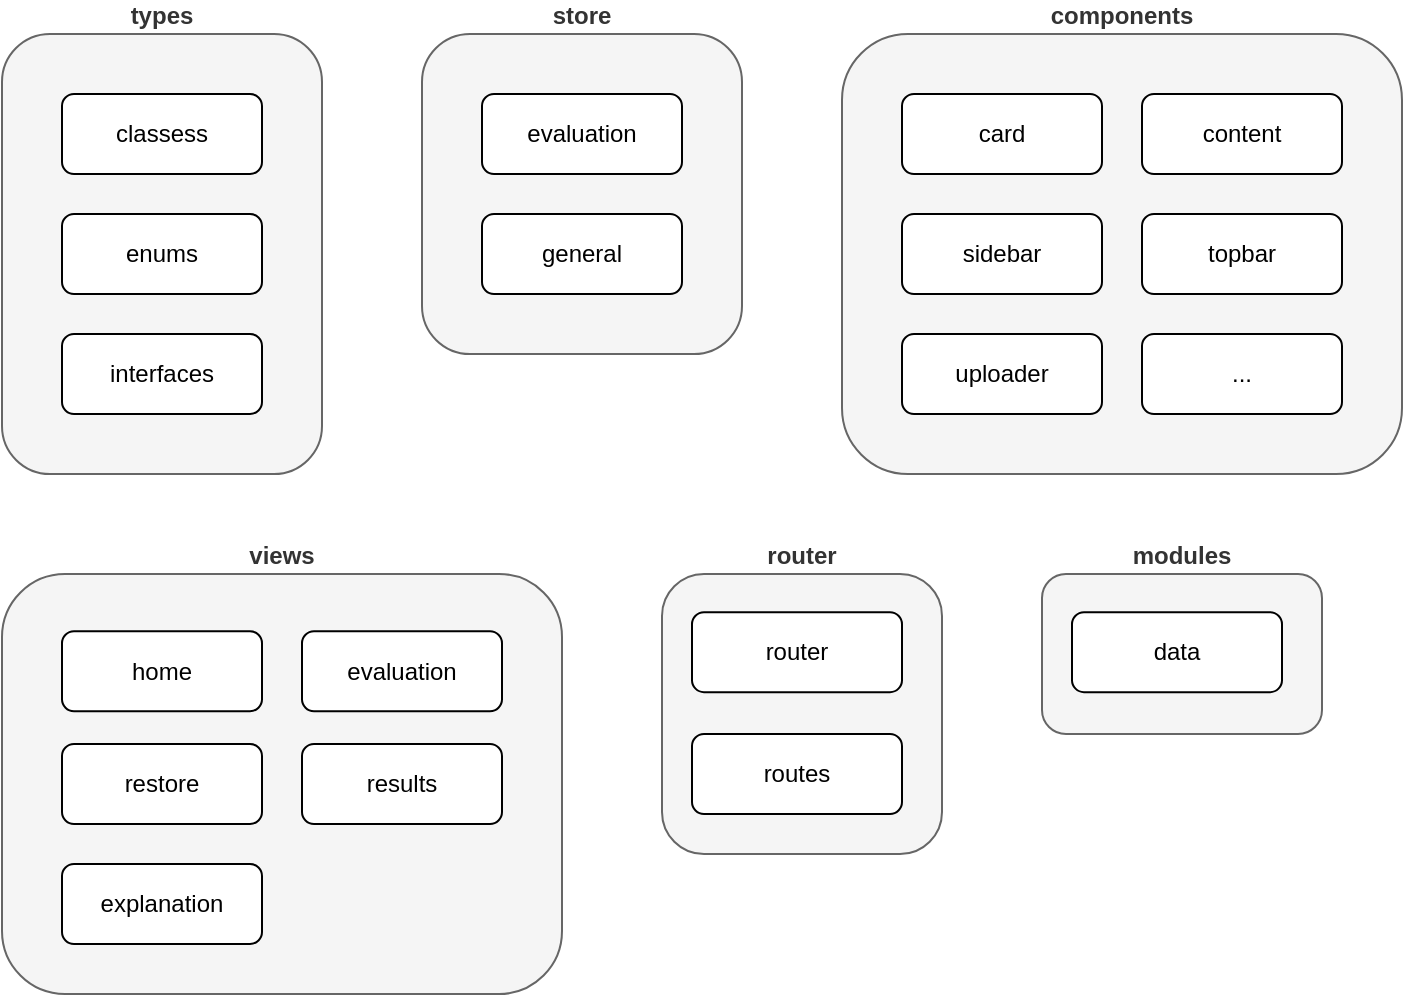<mxfile version="20.8.11" type="device"><diagram id="O2seXME2f9GG3aeytzwu" name="Page-1"><mxGraphModel dx="2261" dy="794" grid="1" gridSize="10" guides="1" tooltips="1" connect="1" arrows="1" fold="1" page="1" pageScale="1" pageWidth="827" pageHeight="1169" math="0" shadow="0"><root><mxCell id="0"/><mxCell id="1" parent="0"/><mxCell id="lmRiAKQ77GSziFqqwnuV-11" value="" style="group" parent="1" vertex="1" connectable="0"><mxGeometry x="50" y="130" width="280" height="220" as="geometry"/></mxCell><mxCell id="lmRiAKQ77GSziFqqwnuV-1" value="store" style="rounded=1;whiteSpace=wrap;html=1;fillColor=#f5f5f5;fontColor=#333333;strokeColor=#666666;labelPosition=center;verticalLabelPosition=top;align=center;verticalAlign=bottom;fontStyle=1" parent="lmRiAKQ77GSziFqqwnuV-11" vertex="1"><mxGeometry x="120" width="160" height="160" as="geometry"/></mxCell><mxCell id="lmRiAKQ77GSziFqqwnuV-4" value="evaluation" style="rounded=1;whiteSpace=wrap;html=1;" parent="lmRiAKQ77GSziFqqwnuV-11" vertex="1"><mxGeometry x="150" y="30" width="100" height="40" as="geometry"/></mxCell><mxCell id="lmRiAKQ77GSziFqqwnuV-7" value="general" style="rounded=1;whiteSpace=wrap;html=1;" parent="lmRiAKQ77GSziFqqwnuV-11" vertex="1"><mxGeometry x="150" y="90" width="100" height="40" as="geometry"/></mxCell><mxCell id="lmRiAKQ77GSziFqqwnuV-12" value="" style="group" parent="1" vertex="1" connectable="0"><mxGeometry x="290" y="400" width="140" height="140" as="geometry"/></mxCell><mxCell id="lmRiAKQ77GSziFqqwnuV-13" value="router" style="rounded=1;whiteSpace=wrap;html=1;fillColor=#f5f5f5;fontColor=#333333;strokeColor=#666666;labelPosition=center;verticalLabelPosition=top;align=center;verticalAlign=bottom;fontStyle=1" parent="lmRiAKQ77GSziFqqwnuV-12" vertex="1"><mxGeometry width="140" height="140" as="geometry"/></mxCell><mxCell id="lmRiAKQ77GSziFqqwnuV-15" value="router" style="rounded=1;whiteSpace=wrap;html=1;" parent="lmRiAKQ77GSziFqqwnuV-12" vertex="1"><mxGeometry x="15" y="19.091" width="105" height="40" as="geometry"/></mxCell><mxCell id="lmRiAKQ77GSziFqqwnuV-17" value="routes" style="rounded=1;whiteSpace=wrap;html=1;" parent="lmRiAKQ77GSziFqqwnuV-12" vertex="1"><mxGeometry x="15" y="80.003" width="105" height="40" as="geometry"/></mxCell><mxCell id="lmRiAKQ77GSziFqqwnuV-19" value="" style="group" parent="1" vertex="1" connectable="0"><mxGeometry x="-40" y="400" width="280" height="210" as="geometry"/></mxCell><mxCell id="lmRiAKQ77GSziFqqwnuV-20" value="views" style="rounded=1;whiteSpace=wrap;html=1;fillColor=#f5f5f5;fontColor=#333333;strokeColor=#666666;labelPosition=center;verticalLabelPosition=top;align=center;verticalAlign=bottom;fontStyle=1" parent="lmRiAKQ77GSziFqqwnuV-19" vertex="1"><mxGeometry width="280" height="210.0" as="geometry"/></mxCell><mxCell id="lmRiAKQ77GSziFqqwnuV-21" value="restore" style="rounded=1;whiteSpace=wrap;html=1;" parent="lmRiAKQ77GSziFqqwnuV-19" vertex="1"><mxGeometry x="30" y="85.0" width="100" height="40" as="geometry"/></mxCell><mxCell id="lmRiAKQ77GSziFqqwnuV-22" value="home" style="rounded=1;whiteSpace=wrap;html=1;" parent="lmRiAKQ77GSziFqqwnuV-19" vertex="1"><mxGeometry x="30" y="28.636" width="100" height="40" as="geometry"/></mxCell><mxCell id="lmRiAKQ77GSziFqqwnuV-23" value="evaluation" style="rounded=1;whiteSpace=wrap;html=1;" parent="lmRiAKQ77GSziFqqwnuV-19" vertex="1"><mxGeometry x="150" y="28.636" width="100" height="40" as="geometry"/></mxCell><mxCell id="lmRiAKQ77GSziFqqwnuV-24" value="results" style="rounded=1;whiteSpace=wrap;html=1;" parent="lmRiAKQ77GSziFqqwnuV-19" vertex="1"><mxGeometry x="150" y="85.0" width="100" height="40" as="geometry"/></mxCell><mxCell id="dNXrPbnzatKDpKMNQcmD-1" value="explanation" style="rounded=1;whiteSpace=wrap;html=1;" parent="lmRiAKQ77GSziFqqwnuV-19" vertex="1"><mxGeometry x="30" y="145.0" width="100" height="40" as="geometry"/></mxCell><mxCell id="tiuprbmeLIal8B_E-QGM-13" value="" style="group" parent="1" vertex="1" connectable="0"><mxGeometry x="380" y="130" width="280" height="220" as="geometry"/></mxCell><mxCell id="tiuprbmeLIal8B_E-QGM-14" value="components" style="rounded=1;whiteSpace=wrap;html=1;fillColor=#f5f5f5;fontColor=#333333;strokeColor=#666666;labelPosition=center;verticalLabelPosition=top;align=center;verticalAlign=bottom;fontStyle=1" parent="tiuprbmeLIal8B_E-QGM-13" vertex="1"><mxGeometry width="280" height="220" as="geometry"/></mxCell><mxCell id="tiuprbmeLIal8B_E-QGM-15" value="sidebar" style="rounded=1;whiteSpace=wrap;html=1;" parent="tiuprbmeLIal8B_E-QGM-13" vertex="1"><mxGeometry x="30" y="90" width="100" height="40" as="geometry"/></mxCell><mxCell id="tiuprbmeLIal8B_E-QGM-16" value="card" style="rounded=1;whiteSpace=wrap;html=1;" parent="tiuprbmeLIal8B_E-QGM-13" vertex="1"><mxGeometry x="30" y="30" width="100" height="40" as="geometry"/></mxCell><mxCell id="tiuprbmeLIal8B_E-QGM-17" value="content" style="rounded=1;whiteSpace=wrap;html=1;" parent="tiuprbmeLIal8B_E-QGM-13" vertex="1"><mxGeometry x="150" y="30" width="100" height="40" as="geometry"/></mxCell><mxCell id="tiuprbmeLIal8B_E-QGM-18" value="topbar" style="rounded=1;whiteSpace=wrap;html=1;" parent="tiuprbmeLIal8B_E-QGM-13" vertex="1"><mxGeometry x="150" y="90" width="100" height="40" as="geometry"/></mxCell><mxCell id="tiuprbmeLIal8B_E-QGM-19" value="uploader" style="rounded=1;whiteSpace=wrap;html=1;" parent="tiuprbmeLIal8B_E-QGM-13" vertex="1"><mxGeometry x="30" y="150" width="100" height="40" as="geometry"/></mxCell><mxCell id="tiuprbmeLIal8B_E-QGM-20" value="..." style="rounded=1;whiteSpace=wrap;html=1;" parent="tiuprbmeLIal8B_E-QGM-13" vertex="1"><mxGeometry x="150" y="150" width="100" height="40" as="geometry"/></mxCell><mxCell id="tiuprbmeLIal8B_E-QGM-21" value="" style="group" parent="1" vertex="1" connectable="0"><mxGeometry x="480" y="400" width="140" height="140" as="geometry"/></mxCell><mxCell id="tiuprbmeLIal8B_E-QGM-22" value="modules" style="rounded=1;whiteSpace=wrap;html=1;fillColor=#f5f5f5;fontColor=#333333;strokeColor=#666666;labelPosition=center;verticalLabelPosition=top;align=center;verticalAlign=bottom;fontStyle=1" parent="tiuprbmeLIal8B_E-QGM-21" vertex="1"><mxGeometry width="140" height="80" as="geometry"/></mxCell><mxCell id="tiuprbmeLIal8B_E-QGM-23" value="data" style="rounded=1;whiteSpace=wrap;html=1;" parent="tiuprbmeLIal8B_E-QGM-21" vertex="1"><mxGeometry x="15" y="19.091" width="105" height="40" as="geometry"/></mxCell><mxCell id="dNXrPbnzatKDpKMNQcmD-2" value="types" style="rounded=1;whiteSpace=wrap;html=1;fillColor=#f5f5f5;fontColor=#333333;strokeColor=#666666;labelPosition=center;verticalLabelPosition=top;align=center;verticalAlign=bottom;fontStyle=1" parent="1" vertex="1"><mxGeometry x="-40" y="130" width="160" height="220" as="geometry"/></mxCell><mxCell id="dNXrPbnzatKDpKMNQcmD-3" value="classess" style="rounded=1;whiteSpace=wrap;html=1;" parent="1" vertex="1"><mxGeometry x="-10" y="160" width="100" height="40" as="geometry"/></mxCell><mxCell id="dNXrPbnzatKDpKMNQcmD-4" value="enums" style="rounded=1;whiteSpace=wrap;html=1;" parent="1" vertex="1"><mxGeometry x="-10" y="220" width="100" height="40" as="geometry"/></mxCell><mxCell id="dNXrPbnzatKDpKMNQcmD-5" value="interfaces" style="rounded=1;whiteSpace=wrap;html=1;" parent="1" vertex="1"><mxGeometry x="-10" y="280" width="100" height="40" as="geometry"/></mxCell></root></mxGraphModel></diagram></mxfile>